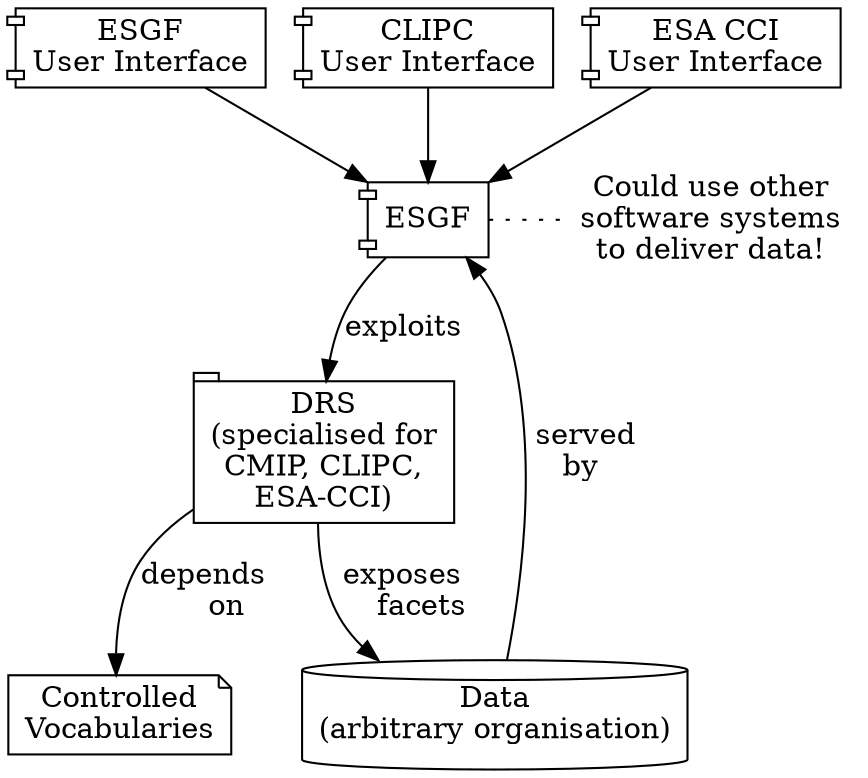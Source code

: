 digraph {
node [shape=component]

eui -> esgf
clipcui -> esgf
cciui -> esgf
esgf -> drs [label="exploits    "]
drs -> data [label="exposes    \nfacets"]
data -> esgf [label=" served\nby"]
drs -> cv [label="depends     \non"]
esgf -> anote [dir=none style=dotted]

{esgf,anote;rank=same}

cv [label="Controlled\nVocabularies" shape=note]
data [label="Data\n(arbitrary organisation)" shape=cylinder]
drs [label="DRS\n(specialised for\nCMIP, CLIPC,\nESA-CCI)" shape=tab]
eui [label="ESGF\nUser Interface"]
clipcui [label="CLIPC\nUser Interface"]
cciui [label="ESA CCI\nUser Interface"]
esgf [label="ESGF"]
anote [shape=none, label="Could use other\nsoftware systems\nto deliver data!"]
}
